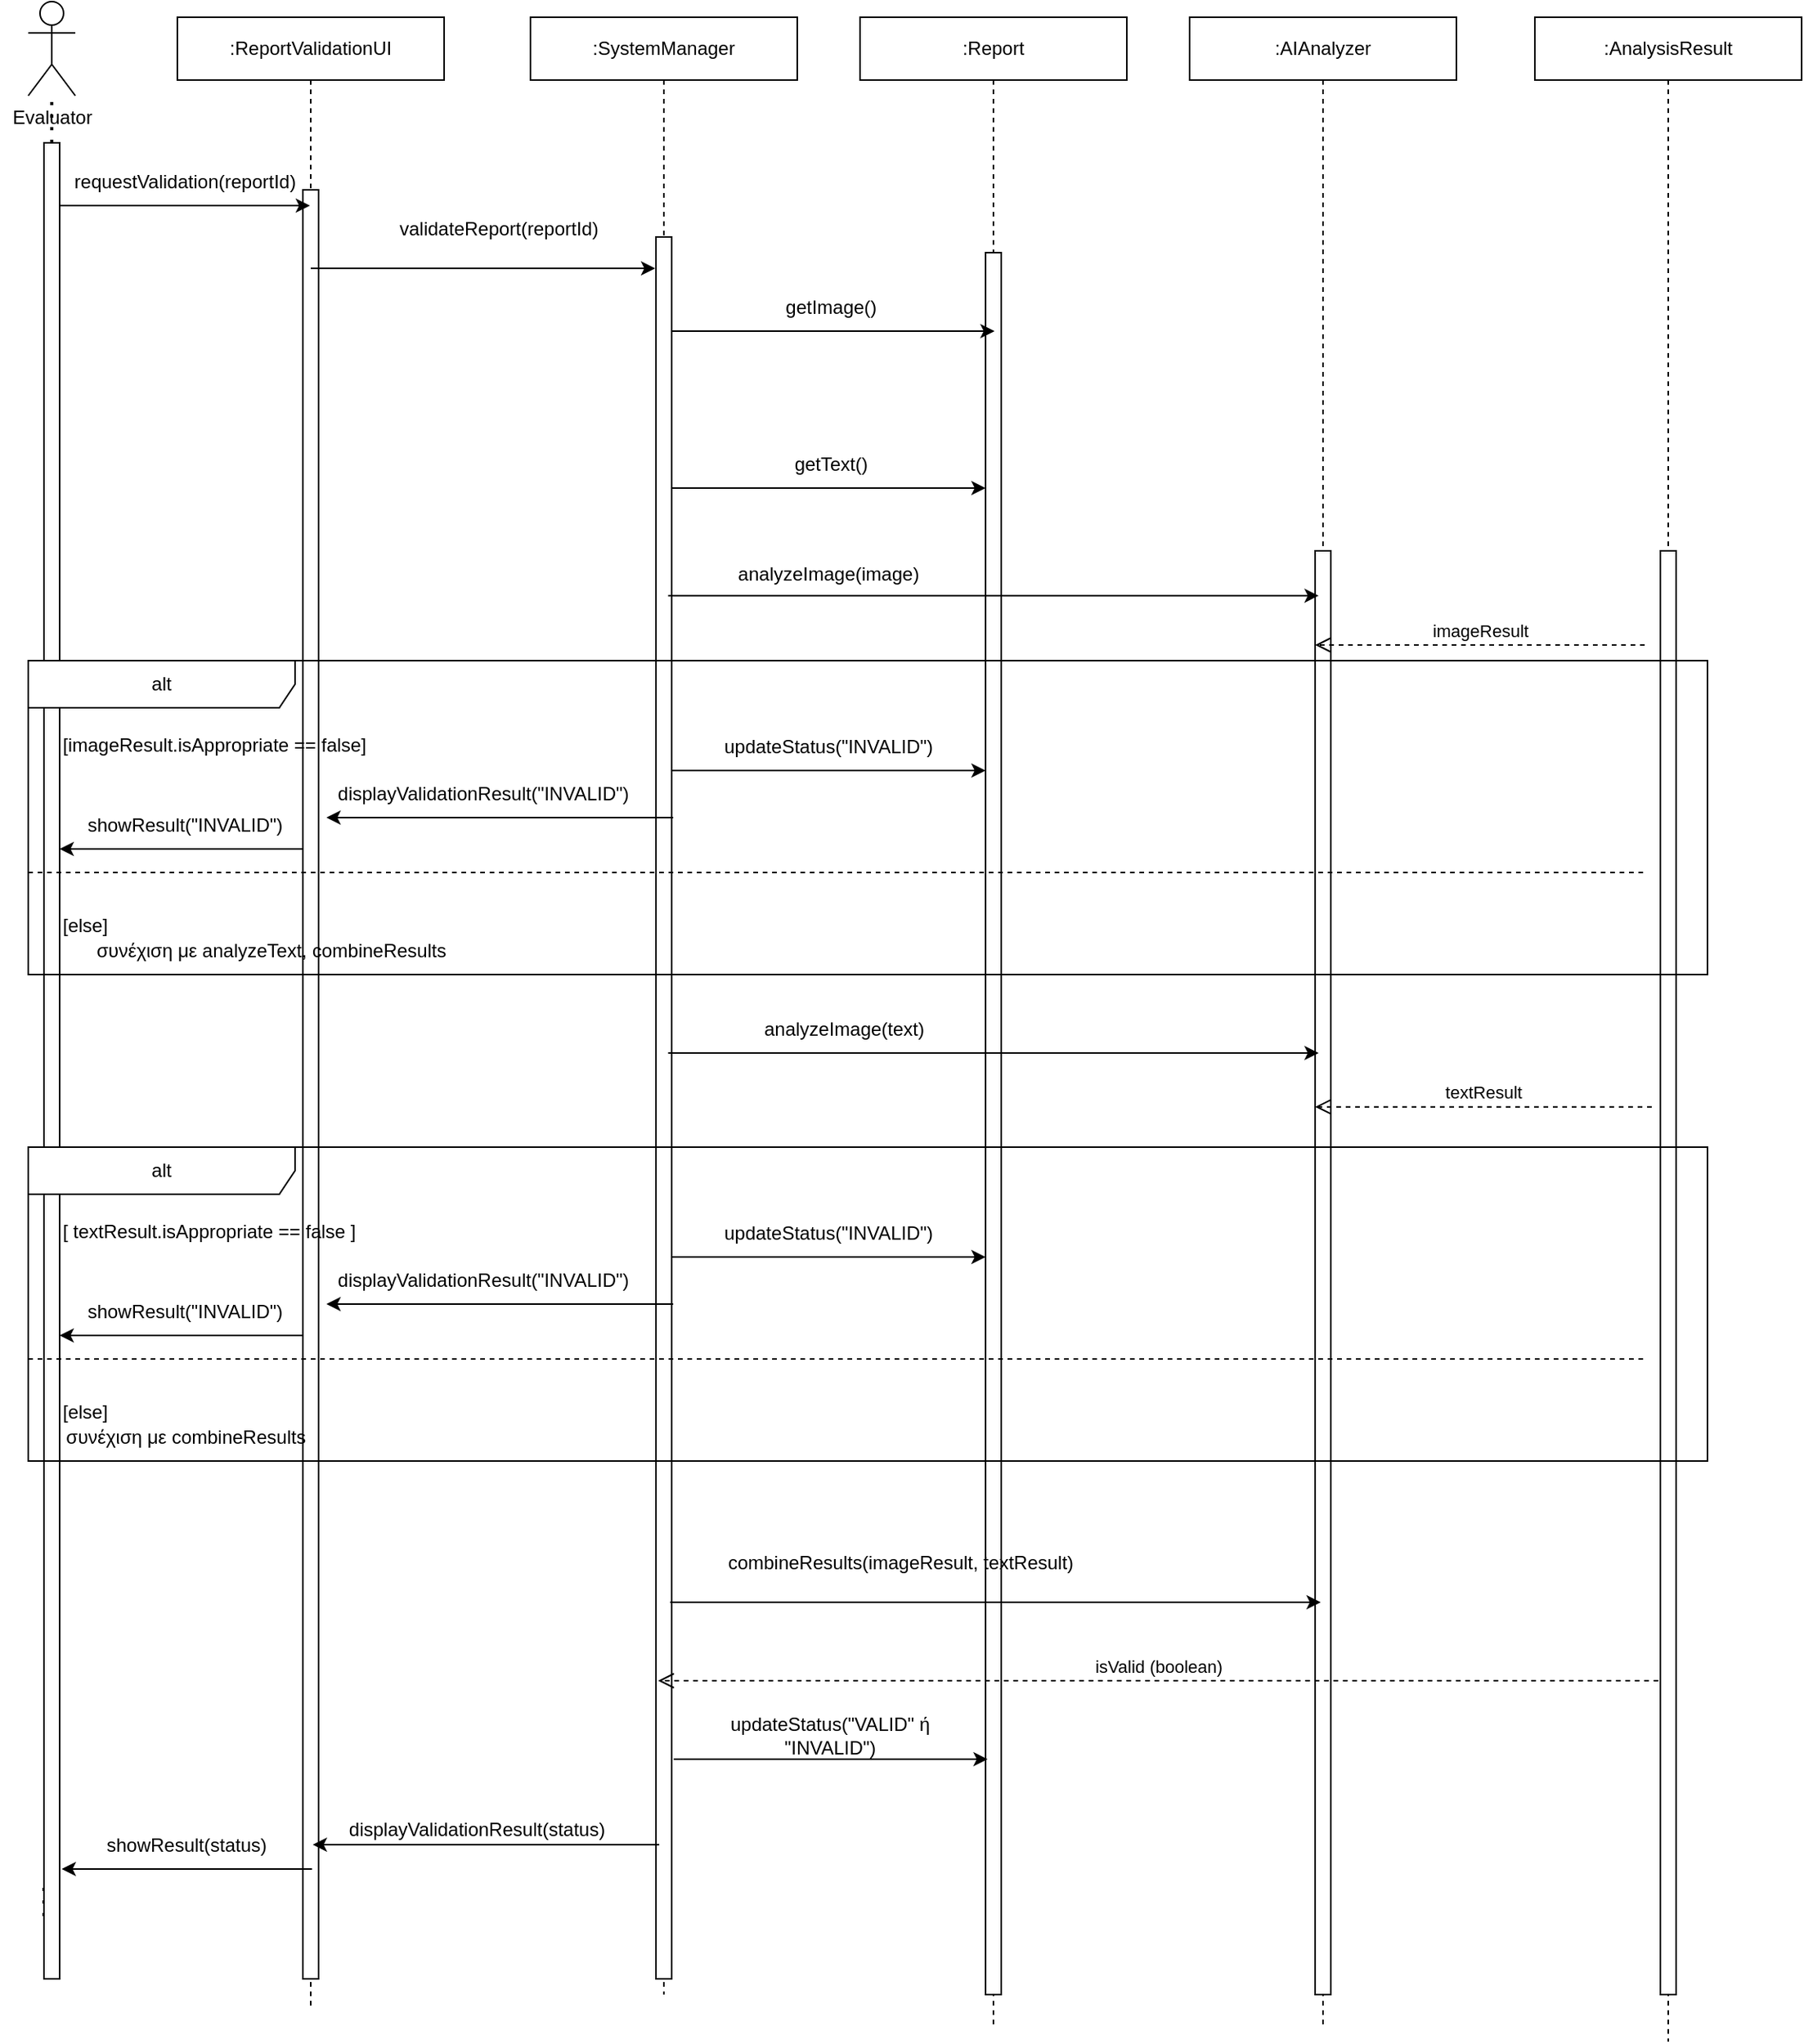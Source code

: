 <mxfile version="26.1.1">
  <diagram name="Page-1" id="8kVjy3J-Sd4jWEpiYbVv">
    <mxGraphModel dx="2580" dy="1242" grid="1" gridSize="10" guides="1" tooltips="1" connect="1" arrows="1" fold="1" page="1" pageScale="1000" pageWidth="850" pageHeight="1100" math="0" shadow="0">
      <root>
        <mxCell id="0" />
        <mxCell id="1" parent="0" />
        <mxCell id="53a5jM5eO1rhn4Mg1j0m-1" value="Evaluator" style="shape=umlActor;verticalLabelPosition=bottom;verticalAlign=top;html=1;" vertex="1" parent="1">
          <mxGeometry x="410" y="130" width="30" height="60" as="geometry" />
        </mxCell>
        <mxCell id="53a5jM5eO1rhn4Mg1j0m-2" value=":ReportValidationUI" style="shape=umlLifeline;perimeter=lifelinePerimeter;whiteSpace=wrap;html=1;container=0;dropTarget=0;collapsible=0;recursiveResize=0;outlineConnect=0;portConstraint=eastwest;newEdgeStyle={&quot;edgeStyle&quot;:&quot;elbowEdgeStyle&quot;,&quot;elbow&quot;:&quot;vertical&quot;,&quot;curved&quot;:0,&quot;rounded&quot;:0};" vertex="1" parent="1">
          <mxGeometry x="505" y="140" width="170" height="1270" as="geometry" />
        </mxCell>
        <mxCell id="53a5jM5eO1rhn4Mg1j0m-5" value="" style="html=1;points=[];perimeter=orthogonalPerimeter;outlineConnect=0;targetShapes=umlLifeline;portConstraint=eastwest;newEdgeStyle={&quot;edgeStyle&quot;:&quot;elbowEdgeStyle&quot;,&quot;elbow&quot;:&quot;vertical&quot;,&quot;curved&quot;:0,&quot;rounded&quot;:0};" vertex="1" parent="53a5jM5eO1rhn4Mg1j0m-2">
          <mxGeometry x="80" y="110" width="10" height="1140" as="geometry" />
        </mxCell>
        <mxCell id="53a5jM5eO1rhn4Mg1j0m-6" value=":SystemManager" style="shape=umlLifeline;perimeter=lifelinePerimeter;whiteSpace=wrap;html=1;container=0;dropTarget=0;collapsible=0;recursiveResize=0;outlineConnect=0;portConstraint=eastwest;newEdgeStyle={&quot;edgeStyle&quot;:&quot;elbowEdgeStyle&quot;,&quot;elbow&quot;:&quot;vertical&quot;,&quot;curved&quot;:0,&quot;rounded&quot;:0};" vertex="1" parent="1">
          <mxGeometry x="730" y="140" width="170" height="1260" as="geometry" />
        </mxCell>
        <mxCell id="53a5jM5eO1rhn4Mg1j0m-3" value="" style="html=1;points=[];perimeter=orthogonalPerimeter;outlineConnect=0;targetShapes=umlLifeline;portConstraint=eastwest;newEdgeStyle={&quot;edgeStyle&quot;:&quot;elbowEdgeStyle&quot;,&quot;elbow&quot;:&quot;vertical&quot;,&quot;curved&quot;:0,&quot;rounded&quot;:0};" vertex="1" parent="53a5jM5eO1rhn4Mg1j0m-6">
          <mxGeometry x="80" y="140" width="10" height="1110" as="geometry" />
        </mxCell>
        <mxCell id="53a5jM5eO1rhn4Mg1j0m-7" value=":Report" style="shape=umlLifeline;perimeter=lifelinePerimeter;whiteSpace=wrap;html=1;container=0;dropTarget=0;collapsible=0;recursiveResize=0;outlineConnect=0;portConstraint=eastwest;newEdgeStyle={&quot;edgeStyle&quot;:&quot;elbowEdgeStyle&quot;,&quot;elbow&quot;:&quot;vertical&quot;,&quot;curved&quot;:0,&quot;rounded&quot;:0};" vertex="1" parent="1">
          <mxGeometry x="940" y="140" width="170" height="1280" as="geometry" />
        </mxCell>
        <mxCell id="53a5jM5eO1rhn4Mg1j0m-19" value="" style="html=1;points=[];perimeter=orthogonalPerimeter;outlineConnect=0;targetShapes=umlLifeline;portConstraint=eastwest;newEdgeStyle={&quot;edgeStyle&quot;:&quot;elbowEdgeStyle&quot;,&quot;elbow&quot;:&quot;vertical&quot;,&quot;curved&quot;:0,&quot;rounded&quot;:0};" vertex="1" parent="53a5jM5eO1rhn4Mg1j0m-7">
          <mxGeometry x="80" y="150" width="10" height="1110" as="geometry" />
        </mxCell>
        <mxCell id="53a5jM5eO1rhn4Mg1j0m-8" value=":AIAnalyzer" style="shape=umlLifeline;perimeter=lifelinePerimeter;whiteSpace=wrap;html=1;container=0;dropTarget=0;collapsible=0;recursiveResize=0;outlineConnect=0;portConstraint=eastwest;newEdgeStyle={&quot;edgeStyle&quot;:&quot;elbowEdgeStyle&quot;,&quot;elbow&quot;:&quot;vertical&quot;,&quot;curved&quot;:0,&quot;rounded&quot;:0};" vertex="1" parent="1">
          <mxGeometry x="1150" y="140" width="170" height="1280" as="geometry" />
        </mxCell>
        <mxCell id="53a5jM5eO1rhn4Mg1j0m-25" value="" style="html=1;points=[];perimeter=orthogonalPerimeter;outlineConnect=0;targetShapes=umlLifeline;portConstraint=eastwest;newEdgeStyle={&quot;edgeStyle&quot;:&quot;elbowEdgeStyle&quot;,&quot;elbow&quot;:&quot;vertical&quot;,&quot;curved&quot;:0,&quot;rounded&quot;:0};" vertex="1" parent="53a5jM5eO1rhn4Mg1j0m-8">
          <mxGeometry x="80" y="340" width="10" height="920" as="geometry" />
        </mxCell>
        <mxCell id="53a5jM5eO1rhn4Mg1j0m-9" value=":AnalysisResult" style="shape=umlLifeline;perimeter=lifelinePerimeter;whiteSpace=wrap;html=1;container=0;dropTarget=0;collapsible=0;recursiveResize=0;outlineConnect=0;portConstraint=eastwest;newEdgeStyle={&quot;edgeStyle&quot;:&quot;elbowEdgeStyle&quot;,&quot;elbow&quot;:&quot;vertical&quot;,&quot;curved&quot;:0,&quot;rounded&quot;:0};" vertex="1" parent="1">
          <mxGeometry x="1370" y="140" width="170" height="1290" as="geometry" />
        </mxCell>
        <mxCell id="53a5jM5eO1rhn4Mg1j0m-34" value="" style="html=1;points=[];perimeter=orthogonalPerimeter;outlineConnect=0;targetShapes=umlLifeline;portConstraint=eastwest;newEdgeStyle={&quot;edgeStyle&quot;:&quot;elbowEdgeStyle&quot;,&quot;elbow&quot;:&quot;vertical&quot;,&quot;curved&quot;:0,&quot;rounded&quot;:0};" vertex="1" parent="53a5jM5eO1rhn4Mg1j0m-9">
          <mxGeometry x="80" y="340" width="10" height="920" as="geometry" />
        </mxCell>
        <mxCell id="53a5jM5eO1rhn4Mg1j0m-11" value="" style="endArrow=none;dashed=1;html=1;dashPattern=1 3;strokeWidth=2;rounded=0;" edge="1" parent="1" source="53a5jM5eO1rhn4Mg1j0m-12" target="53a5jM5eO1rhn4Mg1j0m-1">
          <mxGeometry width="50" height="50" relative="1" as="geometry">
            <mxPoint x="425" y="440" as="sourcePoint" />
            <mxPoint x="740" y="360" as="targetPoint" />
          </mxGeometry>
        </mxCell>
        <mxCell id="53a5jM5eO1rhn4Mg1j0m-13" value="" style="endArrow=none;dashed=1;html=1;dashPattern=1 3;strokeWidth=2;rounded=0;" edge="1" parent="1">
          <mxGeometry width="50" height="50" relative="1" as="geometry">
            <mxPoint x="420" y="1350" as="sourcePoint" />
            <mxPoint x="420" y="1330" as="targetPoint" />
          </mxGeometry>
        </mxCell>
        <mxCell id="53a5jM5eO1rhn4Mg1j0m-12" value="" style="html=1;points=[];perimeter=orthogonalPerimeter;outlineConnect=0;targetShapes=umlLifeline;portConstraint=eastwest;newEdgeStyle={&quot;edgeStyle&quot;:&quot;elbowEdgeStyle&quot;,&quot;elbow&quot;:&quot;vertical&quot;,&quot;curved&quot;:0,&quot;rounded&quot;:0};" vertex="1" parent="1">
          <mxGeometry x="420" y="220" width="10" height="1170" as="geometry" />
        </mxCell>
        <mxCell id="53a5jM5eO1rhn4Mg1j0m-14" value="" style="endArrow=classic;html=1;rounded=0;" edge="1" parent="1">
          <mxGeometry width="50" height="50" relative="1" as="geometry">
            <mxPoint x="430" y="260.0" as="sourcePoint" />
            <mxPoint x="589.5" y="260.0" as="targetPoint" />
          </mxGeometry>
        </mxCell>
        <mxCell id="53a5jM5eO1rhn4Mg1j0m-15" value="requestValidation(reportId)" style="text;html=1;align=center;verticalAlign=middle;whiteSpace=wrap;rounded=0;" vertex="1" parent="1">
          <mxGeometry x="430" y="230" width="160" height="30" as="geometry" />
        </mxCell>
        <mxCell id="53a5jM5eO1rhn4Mg1j0m-16" value="" style="endArrow=classic;html=1;rounded=0;" edge="1" parent="1">
          <mxGeometry width="50" height="50" relative="1" as="geometry">
            <mxPoint x="590" y="300.0" as="sourcePoint" />
            <mxPoint x="809.5" y="300.0" as="targetPoint" />
          </mxGeometry>
        </mxCell>
        <mxCell id="53a5jM5eO1rhn4Mg1j0m-18" value="validateReport(reportId)" style="text;html=1;align=center;verticalAlign=middle;whiteSpace=wrap;rounded=0;" vertex="1" parent="1">
          <mxGeometry x="630" y="260" width="160" height="30" as="geometry" />
        </mxCell>
        <mxCell id="53a5jM5eO1rhn4Mg1j0m-20" value="" style="endArrow=classic;html=1;rounded=0;" edge="1" parent="1">
          <mxGeometry width="50" height="50" relative="1" as="geometry">
            <mxPoint x="820" y="340" as="sourcePoint" />
            <mxPoint x="1025.75" y="340" as="targetPoint" />
          </mxGeometry>
        </mxCell>
        <mxCell id="53a5jM5eO1rhn4Mg1j0m-21" value="&amp;nbsp;getImage()" style="text;html=1;align=center;verticalAlign=middle;whiteSpace=wrap;rounded=0;" vertex="1" parent="1">
          <mxGeometry x="840" y="310" width="160" height="30" as="geometry" />
        </mxCell>
        <mxCell id="53a5jM5eO1rhn4Mg1j0m-22" value="" style="endArrow=classic;html=1;rounded=0;" edge="1" parent="1">
          <mxGeometry width="50" height="50" relative="1" as="geometry">
            <mxPoint x="820" y="440" as="sourcePoint" />
            <mxPoint x="1020" y="440" as="targetPoint" />
          </mxGeometry>
        </mxCell>
        <mxCell id="53a5jM5eO1rhn4Mg1j0m-23" value="&amp;nbsp;getText()" style="text;html=1;align=center;verticalAlign=middle;whiteSpace=wrap;rounded=0;" vertex="1" parent="1">
          <mxGeometry x="840" y="410" width="160" height="30" as="geometry" />
        </mxCell>
        <mxCell id="53a5jM5eO1rhn4Mg1j0m-24" value="" style="endArrow=classic;html=1;rounded=0;" edge="1" parent="1">
          <mxGeometry width="50" height="50" relative="1" as="geometry">
            <mxPoint x="817.75" y="508.57" as="sourcePoint" />
            <mxPoint x="1232.25" y="508.57" as="targetPoint" />
          </mxGeometry>
        </mxCell>
        <mxCell id="53a5jM5eO1rhn4Mg1j0m-26" value="analyzeImage(image)" style="text;html=1;align=center;verticalAlign=middle;whiteSpace=wrap;rounded=0;" vertex="1" parent="1">
          <mxGeometry x="840" y="480" width="160" height="30" as="geometry" />
        </mxCell>
        <mxCell id="53a5jM5eO1rhn4Mg1j0m-27" value="imageResult" style="html=1;verticalAlign=bottom;endArrow=open;dashed=1;endSize=8;curved=0;rounded=0;" edge="1" parent="1">
          <mxGeometry relative="1" as="geometry">
            <mxPoint x="1440" y="540.0" as="sourcePoint" />
            <mxPoint x="1230" y="540.0" as="targetPoint" />
          </mxGeometry>
        </mxCell>
        <mxCell id="53a5jM5eO1rhn4Mg1j0m-28" value="" style="endArrow=classic;html=1;rounded=0;" edge="1" parent="1">
          <mxGeometry width="50" height="50" relative="1" as="geometry">
            <mxPoint x="817.75" y="800" as="sourcePoint" />
            <mxPoint x="1232.25" y="800" as="targetPoint" />
          </mxGeometry>
        </mxCell>
        <mxCell id="53a5jM5eO1rhn4Mg1j0m-29" value="analyzeImage(text)" style="text;html=1;align=center;verticalAlign=middle;whiteSpace=wrap;rounded=0;" vertex="1" parent="1">
          <mxGeometry x="850" y="770" width="160" height="30" as="geometry" />
        </mxCell>
        <mxCell id="53a5jM5eO1rhn4Mg1j0m-30" value="textResult" style="html=1;verticalAlign=bottom;endArrow=open;dashed=1;endSize=8;curved=0;rounded=0;" edge="1" parent="1">
          <mxGeometry relative="1" as="geometry">
            <mxPoint x="1444.5" y="834.33" as="sourcePoint" />
            <mxPoint x="1230" y="834.33" as="targetPoint" />
          </mxGeometry>
        </mxCell>
        <mxCell id="53a5jM5eO1rhn4Mg1j0m-31" value="" style="endArrow=classic;html=1;rounded=0;" edge="1" parent="1">
          <mxGeometry width="50" height="50" relative="1" as="geometry">
            <mxPoint x="819.06" y="1150" as="sourcePoint" />
            <mxPoint x="1233.56" y="1150" as="targetPoint" />
          </mxGeometry>
        </mxCell>
        <mxCell id="53a5jM5eO1rhn4Mg1j0m-32" value="combineResults(imageResult, textResult)" style="text;html=1;align=center;verticalAlign=middle;whiteSpace=wrap;rounded=0;" vertex="1" parent="1">
          <mxGeometry x="841.31" y="1110" width="250" height="30" as="geometry" />
        </mxCell>
        <mxCell id="53a5jM5eO1rhn4Mg1j0m-33" value="isValid (boolean)" style="html=1;verticalAlign=bottom;endArrow=open;dashed=1;endSize=8;curved=0;rounded=0;" edge="1" parent="1">
          <mxGeometry relative="1" as="geometry">
            <mxPoint x="1448.69" y="1200.0" as="sourcePoint" />
            <mxPoint x="811.31" y="1200.0" as="targetPoint" />
          </mxGeometry>
        </mxCell>
        <mxCell id="53a5jM5eO1rhn4Mg1j0m-36" value="" style="endArrow=classic;html=1;rounded=0;" edge="1" parent="1">
          <mxGeometry width="50" height="50" relative="1" as="geometry">
            <mxPoint x="821.31" y="1250.0" as="sourcePoint" />
            <mxPoint x="1021.31" y="1250.0" as="targetPoint" />
          </mxGeometry>
        </mxCell>
        <mxCell id="53a5jM5eO1rhn4Mg1j0m-37" value="updateStatus(&quot;VALID&quot; ή &quot;INVALID&quot;)" style="text;html=1;align=center;verticalAlign=middle;whiteSpace=wrap;rounded=0;" vertex="1" parent="1">
          <mxGeometry x="841.31" y="1220" width="160" height="30" as="geometry" />
        </mxCell>
        <mxCell id="53a5jM5eO1rhn4Mg1j0m-38" value="" style="endArrow=classic;html=1;rounded=0;" edge="1" parent="1">
          <mxGeometry width="50" height="50" relative="1" as="geometry">
            <mxPoint x="812.06" y="1304.5" as="sourcePoint" />
            <mxPoint x="591.31" y="1304.5" as="targetPoint" />
          </mxGeometry>
        </mxCell>
        <mxCell id="53a5jM5eO1rhn4Mg1j0m-39" value="displayValidationResult(status)" style="text;html=1;align=center;verticalAlign=middle;whiteSpace=wrap;rounded=0;" vertex="1" parent="1">
          <mxGeometry x="611.31" y="1280" width="170" height="30" as="geometry" />
        </mxCell>
        <mxCell id="53a5jM5eO1rhn4Mg1j0m-40" value="" style="endArrow=classic;html=1;rounded=0;" edge="1" parent="1">
          <mxGeometry width="50" height="50" relative="1" as="geometry">
            <mxPoint x="590.81" y="1320.0" as="sourcePoint" />
            <mxPoint x="431.31" y="1320.0" as="targetPoint" />
          </mxGeometry>
        </mxCell>
        <mxCell id="53a5jM5eO1rhn4Mg1j0m-41" value="showResult(status)" style="text;html=1;align=center;verticalAlign=middle;whiteSpace=wrap;rounded=0;" vertex="1" parent="1">
          <mxGeometry x="431.31" y="1290" width="160" height="30" as="geometry" />
        </mxCell>
        <mxCell id="53a5jM5eO1rhn4Mg1j0m-42" value="alt" style="shape=umlFrame;whiteSpace=wrap;html=1;pointerEvents=0;recursiveResize=0;container=1;collapsible=0;width=170;" vertex="1" parent="1">
          <mxGeometry x="410" y="550" width="1070" height="200" as="geometry" />
        </mxCell>
        <mxCell id="53a5jM5eO1rhn4Mg1j0m-43" value="[imageResult.isAppropriate == false]" style="text;html=1;" vertex="1" parent="53a5jM5eO1rhn4Mg1j0m-42">
          <mxGeometry width="100" height="20" relative="1" as="geometry">
            <mxPoint x="20" y="40" as="offset" />
          </mxGeometry>
        </mxCell>
        <mxCell id="53a5jM5eO1rhn4Mg1j0m-44" value="[else]" style="line;strokeWidth=1;dashed=1;labelPosition=center;verticalLabelPosition=bottom;align=left;verticalAlign=top;spacingLeft=20;spacingTop=15;html=1;whiteSpace=wrap;" vertex="1" parent="53a5jM5eO1rhn4Mg1j0m-42">
          <mxGeometry y="130" width="1030" height="10" as="geometry" />
        </mxCell>
        <mxCell id="53a5jM5eO1rhn4Mg1j0m-48" value="updateStatus(&quot;INVALID&quot;)" style="text;html=1;align=center;verticalAlign=middle;whiteSpace=wrap;rounded=0;" vertex="1" parent="53a5jM5eO1rhn4Mg1j0m-42">
          <mxGeometry x="430" y="40" width="160" height="30" as="geometry" />
        </mxCell>
        <mxCell id="53a5jM5eO1rhn4Mg1j0m-50" value="" style="endArrow=classic;html=1;rounded=0;" edge="1" parent="53a5jM5eO1rhn4Mg1j0m-42">
          <mxGeometry width="50" height="50" relative="1" as="geometry">
            <mxPoint x="410.93" y="100" as="sourcePoint" />
            <mxPoint x="190.001" y="100" as="targetPoint" />
          </mxGeometry>
        </mxCell>
        <mxCell id="53a5jM5eO1rhn4Mg1j0m-46" value="" style="endArrow=classic;html=1;rounded=0;exitX=1;exitY=0.649;exitDx=0;exitDy=0;exitPerimeter=0;" edge="1" parent="53a5jM5eO1rhn4Mg1j0m-42">
          <mxGeometry width="50" height="50" relative="1" as="geometry">
            <mxPoint x="410" y="70.0" as="sourcePoint" />
            <mxPoint x="610" y="70.0" as="targetPoint" />
          </mxGeometry>
        </mxCell>
        <mxCell id="53a5jM5eO1rhn4Mg1j0m-51" value="displayValidationResult(&quot;INVALID&quot;)" style="text;html=1;align=center;verticalAlign=middle;whiteSpace=wrap;rounded=0;" vertex="1" parent="53a5jM5eO1rhn4Mg1j0m-42">
          <mxGeometry x="210" y="70" width="160" height="30" as="geometry" />
        </mxCell>
        <mxCell id="53a5jM5eO1rhn4Mg1j0m-52" value="" style="endArrow=classic;html=1;rounded=0;" edge="1" parent="53a5jM5eO1rhn4Mg1j0m-42">
          <mxGeometry width="50" height="50" relative="1" as="geometry">
            <mxPoint x="175" y="120.0" as="sourcePoint" />
            <mxPoint x="20" y="120.0" as="targetPoint" />
          </mxGeometry>
        </mxCell>
        <mxCell id="53a5jM5eO1rhn4Mg1j0m-54" value="showResult(&quot;INVALID&quot;)" style="text;html=1;align=center;verticalAlign=middle;whiteSpace=wrap;rounded=0;" vertex="1" parent="53a5jM5eO1rhn4Mg1j0m-42">
          <mxGeometry x="20" y="90" width="160" height="30" as="geometry" />
        </mxCell>
        <mxCell id="53a5jM5eO1rhn4Mg1j0m-55" value="συνέχιση με analyzeText, combineResults" style="text;html=1;align=center;verticalAlign=middle;whiteSpace=wrap;rounded=0;" vertex="1" parent="53a5jM5eO1rhn4Mg1j0m-42">
          <mxGeometry x="20" y="170" width="270" height="30" as="geometry" />
        </mxCell>
        <mxCell id="53a5jM5eO1rhn4Mg1j0m-58" value="alt" style="shape=umlFrame;whiteSpace=wrap;html=1;pointerEvents=0;recursiveResize=0;container=1;collapsible=0;width=170;" vertex="1" parent="1">
          <mxGeometry x="410" y="860" width="1070" height="200" as="geometry" />
        </mxCell>
        <mxCell id="53a5jM5eO1rhn4Mg1j0m-59" value="[ textResult.isAppropriate == false ]" style="text;html=1;" vertex="1" parent="53a5jM5eO1rhn4Mg1j0m-58">
          <mxGeometry width="200" height="20" relative="1" as="geometry">
            <mxPoint x="20" y="40" as="offset" />
          </mxGeometry>
        </mxCell>
        <mxCell id="53a5jM5eO1rhn4Mg1j0m-60" value="[else]" style="line;strokeWidth=1;dashed=1;labelPosition=center;verticalLabelPosition=bottom;align=left;verticalAlign=top;spacingLeft=20;spacingTop=15;html=1;whiteSpace=wrap;" vertex="1" parent="53a5jM5eO1rhn4Mg1j0m-58">
          <mxGeometry y="130" width="1030" height="10" as="geometry" />
        </mxCell>
        <mxCell id="53a5jM5eO1rhn4Mg1j0m-61" value="updateStatus(&quot;INVALID&quot;)" style="text;html=1;align=center;verticalAlign=middle;whiteSpace=wrap;rounded=0;" vertex="1" parent="53a5jM5eO1rhn4Mg1j0m-58">
          <mxGeometry x="430" y="40" width="160" height="30" as="geometry" />
        </mxCell>
        <mxCell id="53a5jM5eO1rhn4Mg1j0m-62" value="" style="endArrow=classic;html=1;rounded=0;" edge="1" parent="53a5jM5eO1rhn4Mg1j0m-58">
          <mxGeometry width="50" height="50" relative="1" as="geometry">
            <mxPoint x="410.93" y="100" as="sourcePoint" />
            <mxPoint x="190.001" y="100" as="targetPoint" />
          </mxGeometry>
        </mxCell>
        <mxCell id="53a5jM5eO1rhn4Mg1j0m-63" value="" style="endArrow=classic;html=1;rounded=0;exitX=1;exitY=0.649;exitDx=0;exitDy=0;exitPerimeter=0;" edge="1" parent="53a5jM5eO1rhn4Mg1j0m-58">
          <mxGeometry width="50" height="50" relative="1" as="geometry">
            <mxPoint x="410" y="70.0" as="sourcePoint" />
            <mxPoint x="610" y="70.0" as="targetPoint" />
          </mxGeometry>
        </mxCell>
        <mxCell id="53a5jM5eO1rhn4Mg1j0m-64" value="displayValidationResult(&quot;INVALID&quot;)" style="text;html=1;align=center;verticalAlign=middle;whiteSpace=wrap;rounded=0;" vertex="1" parent="53a5jM5eO1rhn4Mg1j0m-58">
          <mxGeometry x="210" y="70" width="160" height="30" as="geometry" />
        </mxCell>
        <mxCell id="53a5jM5eO1rhn4Mg1j0m-65" value="" style="endArrow=classic;html=1;rounded=0;" edge="1" parent="53a5jM5eO1rhn4Mg1j0m-58">
          <mxGeometry width="50" height="50" relative="1" as="geometry">
            <mxPoint x="175" y="120.0" as="sourcePoint" />
            <mxPoint x="20" y="120.0" as="targetPoint" />
          </mxGeometry>
        </mxCell>
        <mxCell id="53a5jM5eO1rhn4Mg1j0m-66" value="showResult(&quot;INVALID&quot;)" style="text;html=1;align=center;verticalAlign=middle;whiteSpace=wrap;rounded=0;" vertex="1" parent="53a5jM5eO1rhn4Mg1j0m-58">
          <mxGeometry x="20" y="90" width="160" height="30" as="geometry" />
        </mxCell>
        <mxCell id="53a5jM5eO1rhn4Mg1j0m-67" value="συνέχιση με combineResults" style="text;html=1;align=center;verticalAlign=middle;whiteSpace=wrap;rounded=0;" vertex="1" parent="53a5jM5eO1rhn4Mg1j0m-58">
          <mxGeometry x="-17.5" y="170" width="235" height="30" as="geometry" />
        </mxCell>
      </root>
    </mxGraphModel>
  </diagram>
</mxfile>
